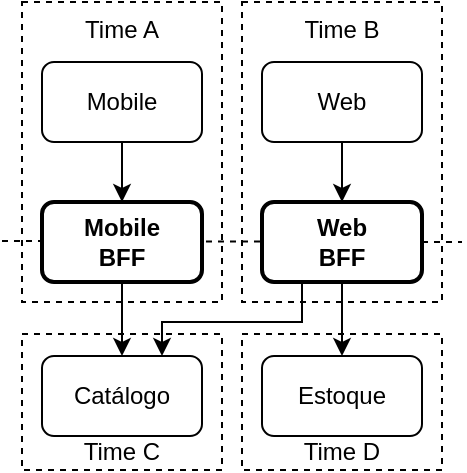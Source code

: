 <mxfile version="12.4.8" type="device"><diagram id="Cj5VT_UBvUX2JfPzn7EX" name="Page-1"><mxGraphModel dx="868" dy="448" grid="1" gridSize="10" guides="1" tooltips="1" connect="1" arrows="1" fold="1" page="1" pageScale="1" pageWidth="827" pageHeight="1169" math="0" shadow="0"><root><mxCell id="0"/><mxCell id="1" parent="0"/><mxCell id="72uhS0q67s0I3TwzJrjt-4" value="Time D" style="rounded=0;whiteSpace=wrap;html=1;dashed=1;verticalAlign=bottom;" vertex="1" parent="1"><mxGeometry x="240" y="296" width="100" height="68" as="geometry"/></mxCell><mxCell id="72uhS0q67s0I3TwzJrjt-3" value="Time C" style="rounded=0;whiteSpace=wrap;html=1;dashed=1;verticalAlign=bottom;" vertex="1" parent="1"><mxGeometry x="130" y="296" width="100" height="68" as="geometry"/></mxCell><mxCell id="72uhS0q67s0I3TwzJrjt-2" value="Time B" style="rounded=0;whiteSpace=wrap;html=1;dashed=1;verticalAlign=top;" vertex="1" parent="1"><mxGeometry x="240" y="130" width="100" height="150" as="geometry"/></mxCell><mxCell id="72uhS0q67s0I3TwzJrjt-1" value="Time A" style="rounded=0;whiteSpace=wrap;html=1;dashed=1;verticalAlign=top;" vertex="1" parent="1"><mxGeometry x="130" y="130" width="100" height="150" as="geometry"/></mxCell><mxCell id="Qyr53w7ifgw9gKGwVMKS-7" value="" style="endArrow=none;dashed=1;html=1;" parent="1" edge="1"><mxGeometry width="50" height="50" relative="1" as="geometry"><mxPoint x="120" y="249.5" as="sourcePoint"/><mxPoint x="350" y="250" as="targetPoint"/></mxGeometry></mxCell><mxCell id="Qyr53w7ifgw9gKGwVMKS-10" style="edgeStyle=orthogonalEdgeStyle;rounded=0;orthogonalLoop=1;jettySize=auto;html=1;exitX=0.5;exitY=1;exitDx=0;exitDy=0;" parent="1" source="Qyr53w7ifgw9gKGwVMKS-1" target="Qyr53w7ifgw9gKGwVMKS-5" edge="1"><mxGeometry relative="1" as="geometry"/></mxCell><mxCell id="Qyr53w7ifgw9gKGwVMKS-1" value="Mobile" style="rounded=1;whiteSpace=wrap;html=1;" parent="1" vertex="1"><mxGeometry x="140" y="160" width="80" height="40" as="geometry"/></mxCell><mxCell id="Qyr53w7ifgw9gKGwVMKS-11" style="edgeStyle=orthogonalEdgeStyle;rounded=0;orthogonalLoop=1;jettySize=auto;html=1;exitX=0.5;exitY=1;exitDx=0;exitDy=0;entryX=0.5;entryY=0;entryDx=0;entryDy=0;" parent="1" source="Qyr53w7ifgw9gKGwVMKS-2" target="Qyr53w7ifgw9gKGwVMKS-6" edge="1"><mxGeometry relative="1" as="geometry"/></mxCell><mxCell id="Qyr53w7ifgw9gKGwVMKS-2" value="Web" style="rounded=1;whiteSpace=wrap;html=1;" parent="1" vertex="1"><mxGeometry x="250" y="160" width="80" height="40" as="geometry"/></mxCell><mxCell id="Qyr53w7ifgw9gKGwVMKS-18" style="edgeStyle=orthogonalEdgeStyle;rounded=0;orthogonalLoop=1;jettySize=auto;html=1;exitX=0.5;exitY=1;exitDx=0;exitDy=0;entryX=0.5;entryY=0;entryDx=0;entryDy=0;" parent="1" source="Qyr53w7ifgw9gKGwVMKS-5" target="Qyr53w7ifgw9gKGwVMKS-14" edge="1"><mxGeometry relative="1" as="geometry"/></mxCell><mxCell id="Qyr53w7ifgw9gKGwVMKS-5" value="Mobile&lt;br&gt;BFF" style="rounded=1;whiteSpace=wrap;html=1;strokeWidth=2;fontStyle=1" parent="1" vertex="1"><mxGeometry x="140" y="230" width="80" height="40" as="geometry"/></mxCell><mxCell id="Qyr53w7ifgw9gKGwVMKS-20" style="edgeStyle=orthogonalEdgeStyle;rounded=0;orthogonalLoop=1;jettySize=auto;html=1;exitX=0.5;exitY=1;exitDx=0;exitDy=0;entryX=0.5;entryY=0;entryDx=0;entryDy=0;" parent="1" source="Qyr53w7ifgw9gKGwVMKS-6" target="Qyr53w7ifgw9gKGwVMKS-15" edge="1"><mxGeometry relative="1" as="geometry"/></mxCell><mxCell id="Qyr53w7ifgw9gKGwVMKS-21" style="edgeStyle=orthogonalEdgeStyle;rounded=0;orthogonalLoop=1;jettySize=auto;html=1;exitX=0.25;exitY=1;exitDx=0;exitDy=0;entryX=0.75;entryY=0;entryDx=0;entryDy=0;" parent="1" source="Qyr53w7ifgw9gKGwVMKS-6" target="Qyr53w7ifgw9gKGwVMKS-14" edge="1"><mxGeometry relative="1" as="geometry"><Array as="points"><mxPoint x="270" y="290"/><mxPoint x="200" y="290"/></Array></mxGeometry></mxCell><mxCell id="Qyr53w7ifgw9gKGwVMKS-6" value="Web&lt;br&gt;BFF" style="rounded=1;whiteSpace=wrap;html=1;strokeWidth=2;fontStyle=1" parent="1" vertex="1"><mxGeometry x="250" y="230" width="80" height="40" as="geometry"/></mxCell><mxCell id="Qyr53w7ifgw9gKGwVMKS-14" value="Catálogo" style="rounded=1;whiteSpace=wrap;html=1;" parent="1" vertex="1"><mxGeometry x="140" y="307" width="80" height="40" as="geometry"/></mxCell><mxCell id="Qyr53w7ifgw9gKGwVMKS-15" value="Estoque" style="rounded=1;whiteSpace=wrap;html=1;" parent="1" vertex="1"><mxGeometry x="250" y="307" width="80" height="40" as="geometry"/></mxCell></root></mxGraphModel></diagram></mxfile>